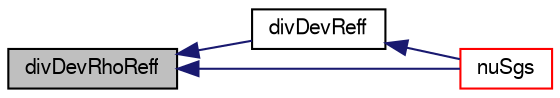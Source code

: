 digraph "divDevRhoReff"
{
  bgcolor="transparent";
  edge [fontname="FreeSans",fontsize="10",labelfontname="FreeSans",labelfontsize="10"];
  node [fontname="FreeSans",fontsize="10",shape=record];
  rankdir="LR";
  Node4325 [label="divDevRhoReff",height=0.2,width=0.4,color="black", fillcolor="grey75", style="filled", fontcolor="black"];
  Node4325 -> Node4326 [dir="back",color="midnightblue",fontsize="10",style="solid",fontname="FreeSans"];
  Node4326 [label="divDevReff",height=0.2,width=0.4,color="black",URL="$a30866.html#a028ac2eaccc9a479009b15cc6e21a89e",tooltip="Return the deviatoric part of the effective sub-grid. "];
  Node4326 -> Node4327 [dir="back",color="midnightblue",fontsize="10",style="solid",fontname="FreeSans"];
  Node4327 [label="nuSgs",height=0.2,width=0.4,color="red",URL="$a30866.html#abde47ef2bb39f49cb72a765c4fd8cc3c",tooltip="Return SGS viscosity. "];
  Node4325 -> Node4327 [dir="back",color="midnightblue",fontsize="10",style="solid",fontname="FreeSans"];
}
